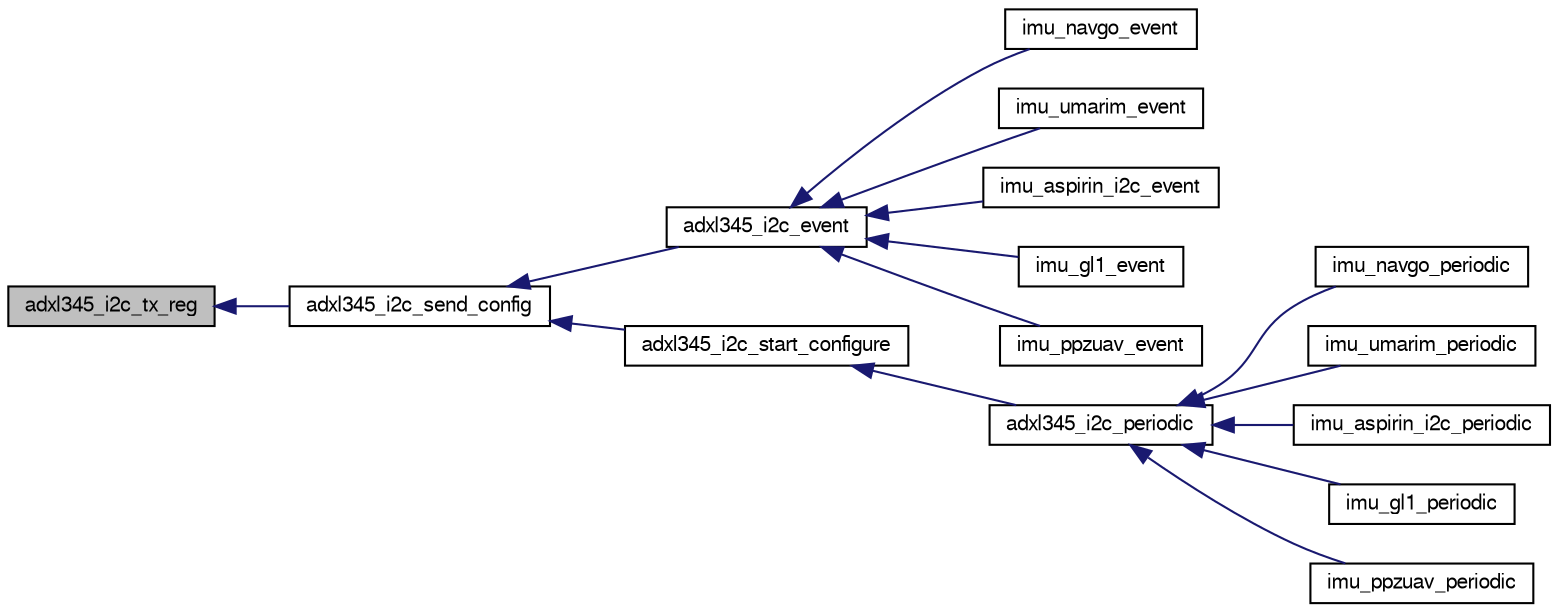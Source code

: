 digraph "adxl345_i2c_tx_reg"
{
  edge [fontname="FreeSans",fontsize="10",labelfontname="FreeSans",labelfontsize="10"];
  node [fontname="FreeSans",fontsize="10",shape=record];
  rankdir="LR";
  Node1 [label="adxl345_i2c_tx_reg",height=0.2,width=0.4,color="black", fillcolor="grey75", style="filled", fontcolor="black"];
  Node1 -> Node2 [dir="back",color="midnightblue",fontsize="10",style="solid",fontname="FreeSans"];
  Node2 [label="adxl345_i2c_send_config",height=0.2,width=0.4,color="black", fillcolor="white", style="filled",URL="$adxl345__i2c_8c.html#a521ef1cb737664a85721febc7f7f8284"];
  Node2 -> Node3 [dir="back",color="midnightblue",fontsize="10",style="solid",fontname="FreeSans"];
  Node3 [label="adxl345_i2c_event",height=0.2,width=0.4,color="black", fillcolor="white", style="filled",URL="$adxl345__i2c_8h.html#ad3a91ed9ff763d88416c0ed443960a3d"];
  Node3 -> Node4 [dir="back",color="midnightblue",fontsize="10",style="solid",fontname="FreeSans"];
  Node4 [label="imu_navgo_event",height=0.2,width=0.4,color="black", fillcolor="white", style="filled",URL="$imu__navgo_8h.html#a090687272e402bae057eb68e39e6218f"];
  Node3 -> Node5 [dir="back",color="midnightblue",fontsize="10",style="solid",fontname="FreeSans"];
  Node5 [label="imu_umarim_event",height=0.2,width=0.4,color="black", fillcolor="white", style="filled",URL="$imu__umarim_8h.html#a01860ce0d2bbd0db6c993e609c0745de"];
  Node3 -> Node6 [dir="back",color="midnightblue",fontsize="10",style="solid",fontname="FreeSans"];
  Node6 [label="imu_aspirin_i2c_event",height=0.2,width=0.4,color="black", fillcolor="white", style="filled",URL="$imu__aspirin__i2c_8h.html#a6369e8522e39224b5076e7837c0032f2"];
  Node3 -> Node7 [dir="back",color="midnightblue",fontsize="10",style="solid",fontname="FreeSans"];
  Node7 [label="imu_gl1_event",height=0.2,width=0.4,color="black", fillcolor="white", style="filled",URL="$imu__gl1_8h.html#accca4f4c7d6f0ecd6cd6f210818c4b1b"];
  Node3 -> Node8 [dir="back",color="midnightblue",fontsize="10",style="solid",fontname="FreeSans"];
  Node8 [label="imu_ppzuav_event",height=0.2,width=0.4,color="black", fillcolor="white", style="filled",URL="$imu__ppzuav_8h.html#a51ff6c245630bbf2701dc550ce24ef23"];
  Node2 -> Node9 [dir="back",color="midnightblue",fontsize="10",style="solid",fontname="FreeSans"];
  Node9 [label="adxl345_i2c_start_configure",height=0.2,width=0.4,color="black", fillcolor="white", style="filled",URL="$adxl345__i2c_8h.html#a0671648f2612cb43f9a59a87d3e724b3",tooltip="Start configuration if not already done. "];
  Node9 -> Node10 [dir="back",color="midnightblue",fontsize="10",style="solid",fontname="FreeSans"];
  Node10 [label="adxl345_i2c_periodic",height=0.2,width=0.4,color="black", fillcolor="white", style="filled",URL="$adxl345__i2c_8h.html#a6c19aa3cb79c5fb9405cd7fb1e803b3c",tooltip="convenience function: read or start configuration if not already initialized "];
  Node10 -> Node11 [dir="back",color="midnightblue",fontsize="10",style="solid",fontname="FreeSans"];
  Node11 [label="imu_navgo_periodic",height=0.2,width=0.4,color="black", fillcolor="white", style="filled",URL="$imu__navgo_8h.html#abf7df4eb259cc896e4c4d15e255b9f12"];
  Node10 -> Node12 [dir="back",color="midnightblue",fontsize="10",style="solid",fontname="FreeSans"];
  Node12 [label="imu_umarim_periodic",height=0.2,width=0.4,color="black", fillcolor="white", style="filled",URL="$imu__umarim_8h.html#a509b35b086165ec0c6bd01533451244e"];
  Node10 -> Node13 [dir="back",color="midnightblue",fontsize="10",style="solid",fontname="FreeSans"];
  Node13 [label="imu_aspirin_i2c_periodic",height=0.2,width=0.4,color="black", fillcolor="white", style="filled",URL="$imu__aspirin__i2c_8h.html#ab4ede1af9369615ad72a3409e9b93312"];
  Node10 -> Node14 [dir="back",color="midnightblue",fontsize="10",style="solid",fontname="FreeSans"];
  Node14 [label="imu_gl1_periodic",height=0.2,width=0.4,color="black", fillcolor="white", style="filled",URL="$imu__gl1_8h.html#a80f3bffaf9eb81ccbca95d0c5b8ae5ef"];
  Node10 -> Node15 [dir="back",color="midnightblue",fontsize="10",style="solid",fontname="FreeSans"];
  Node15 [label="imu_ppzuav_periodic",height=0.2,width=0.4,color="black", fillcolor="white", style="filled",URL="$imu__ppzuav_8h.html#afbf52c3be36028130e67112844bc3601"];
}

